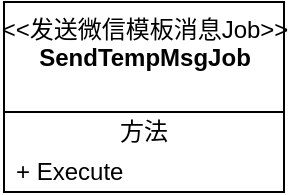<mxfile version="14.4.4" type="github">
  <diagram id="C5RBs43oDa-KdzZeNtuy" name="Page-1">
    <mxGraphModel dx="1422" dy="794" grid="1" gridSize="10" guides="1" tooltips="1" connect="1" arrows="1" fold="1" page="1" pageScale="1" pageWidth="827" pageHeight="1169" math="0" shadow="0">
      <root>
        <mxCell id="WIyWlLk6GJQsqaUBKTNV-0" />
        <mxCell id="WIyWlLk6GJQsqaUBKTNV-1" parent="WIyWlLk6GJQsqaUBKTNV-0" />
        <mxCell id="pswQ1XKpGyPddZEA789m-1" value="&amp;lt;&amp;lt;发送微信模板消息Job&amp;gt;&amp;gt;&lt;br&gt;&lt;b&gt;SendTempMsgJob&lt;/b&gt;&lt;br&gt;" style="swimlane;fontStyle=0;align=center;verticalAlign=top;childLayout=stackLayout;horizontal=1;startSize=55;horizontalStack=0;resizeParent=1;resizeParentMax=0;resizeLast=0;collapsible=0;marginBottom=0;html=1;" vertex="1" parent="WIyWlLk6GJQsqaUBKTNV-1">
          <mxGeometry x="40" y="130" width="140" height="95" as="geometry" />
        </mxCell>
        <mxCell id="pswQ1XKpGyPddZEA789m-7" value="方法" style="text;html=1;strokeColor=none;fillColor=none;align=center;verticalAlign=middle;spacingLeft=4;spacingRight=4;overflow=hidden;rotatable=0;points=[[0,0.5],[1,0.5]];portConstraint=eastwest;" vertex="1" parent="pswQ1XKpGyPddZEA789m-1">
          <mxGeometry y="55" width="140" height="20" as="geometry" />
        </mxCell>
        <mxCell id="pswQ1XKpGyPddZEA789m-8" value="+ Execute" style="text;html=1;strokeColor=none;fillColor=none;align=left;verticalAlign=middle;spacingLeft=4;spacingRight=4;overflow=hidden;rotatable=0;points=[[0,0.5],[1,0.5]];portConstraint=eastwest;" vertex="1" parent="pswQ1XKpGyPddZEA789m-1">
          <mxGeometry y="75" width="140" height="20" as="geometry" />
        </mxCell>
      </root>
    </mxGraphModel>
  </diagram>
</mxfile>

